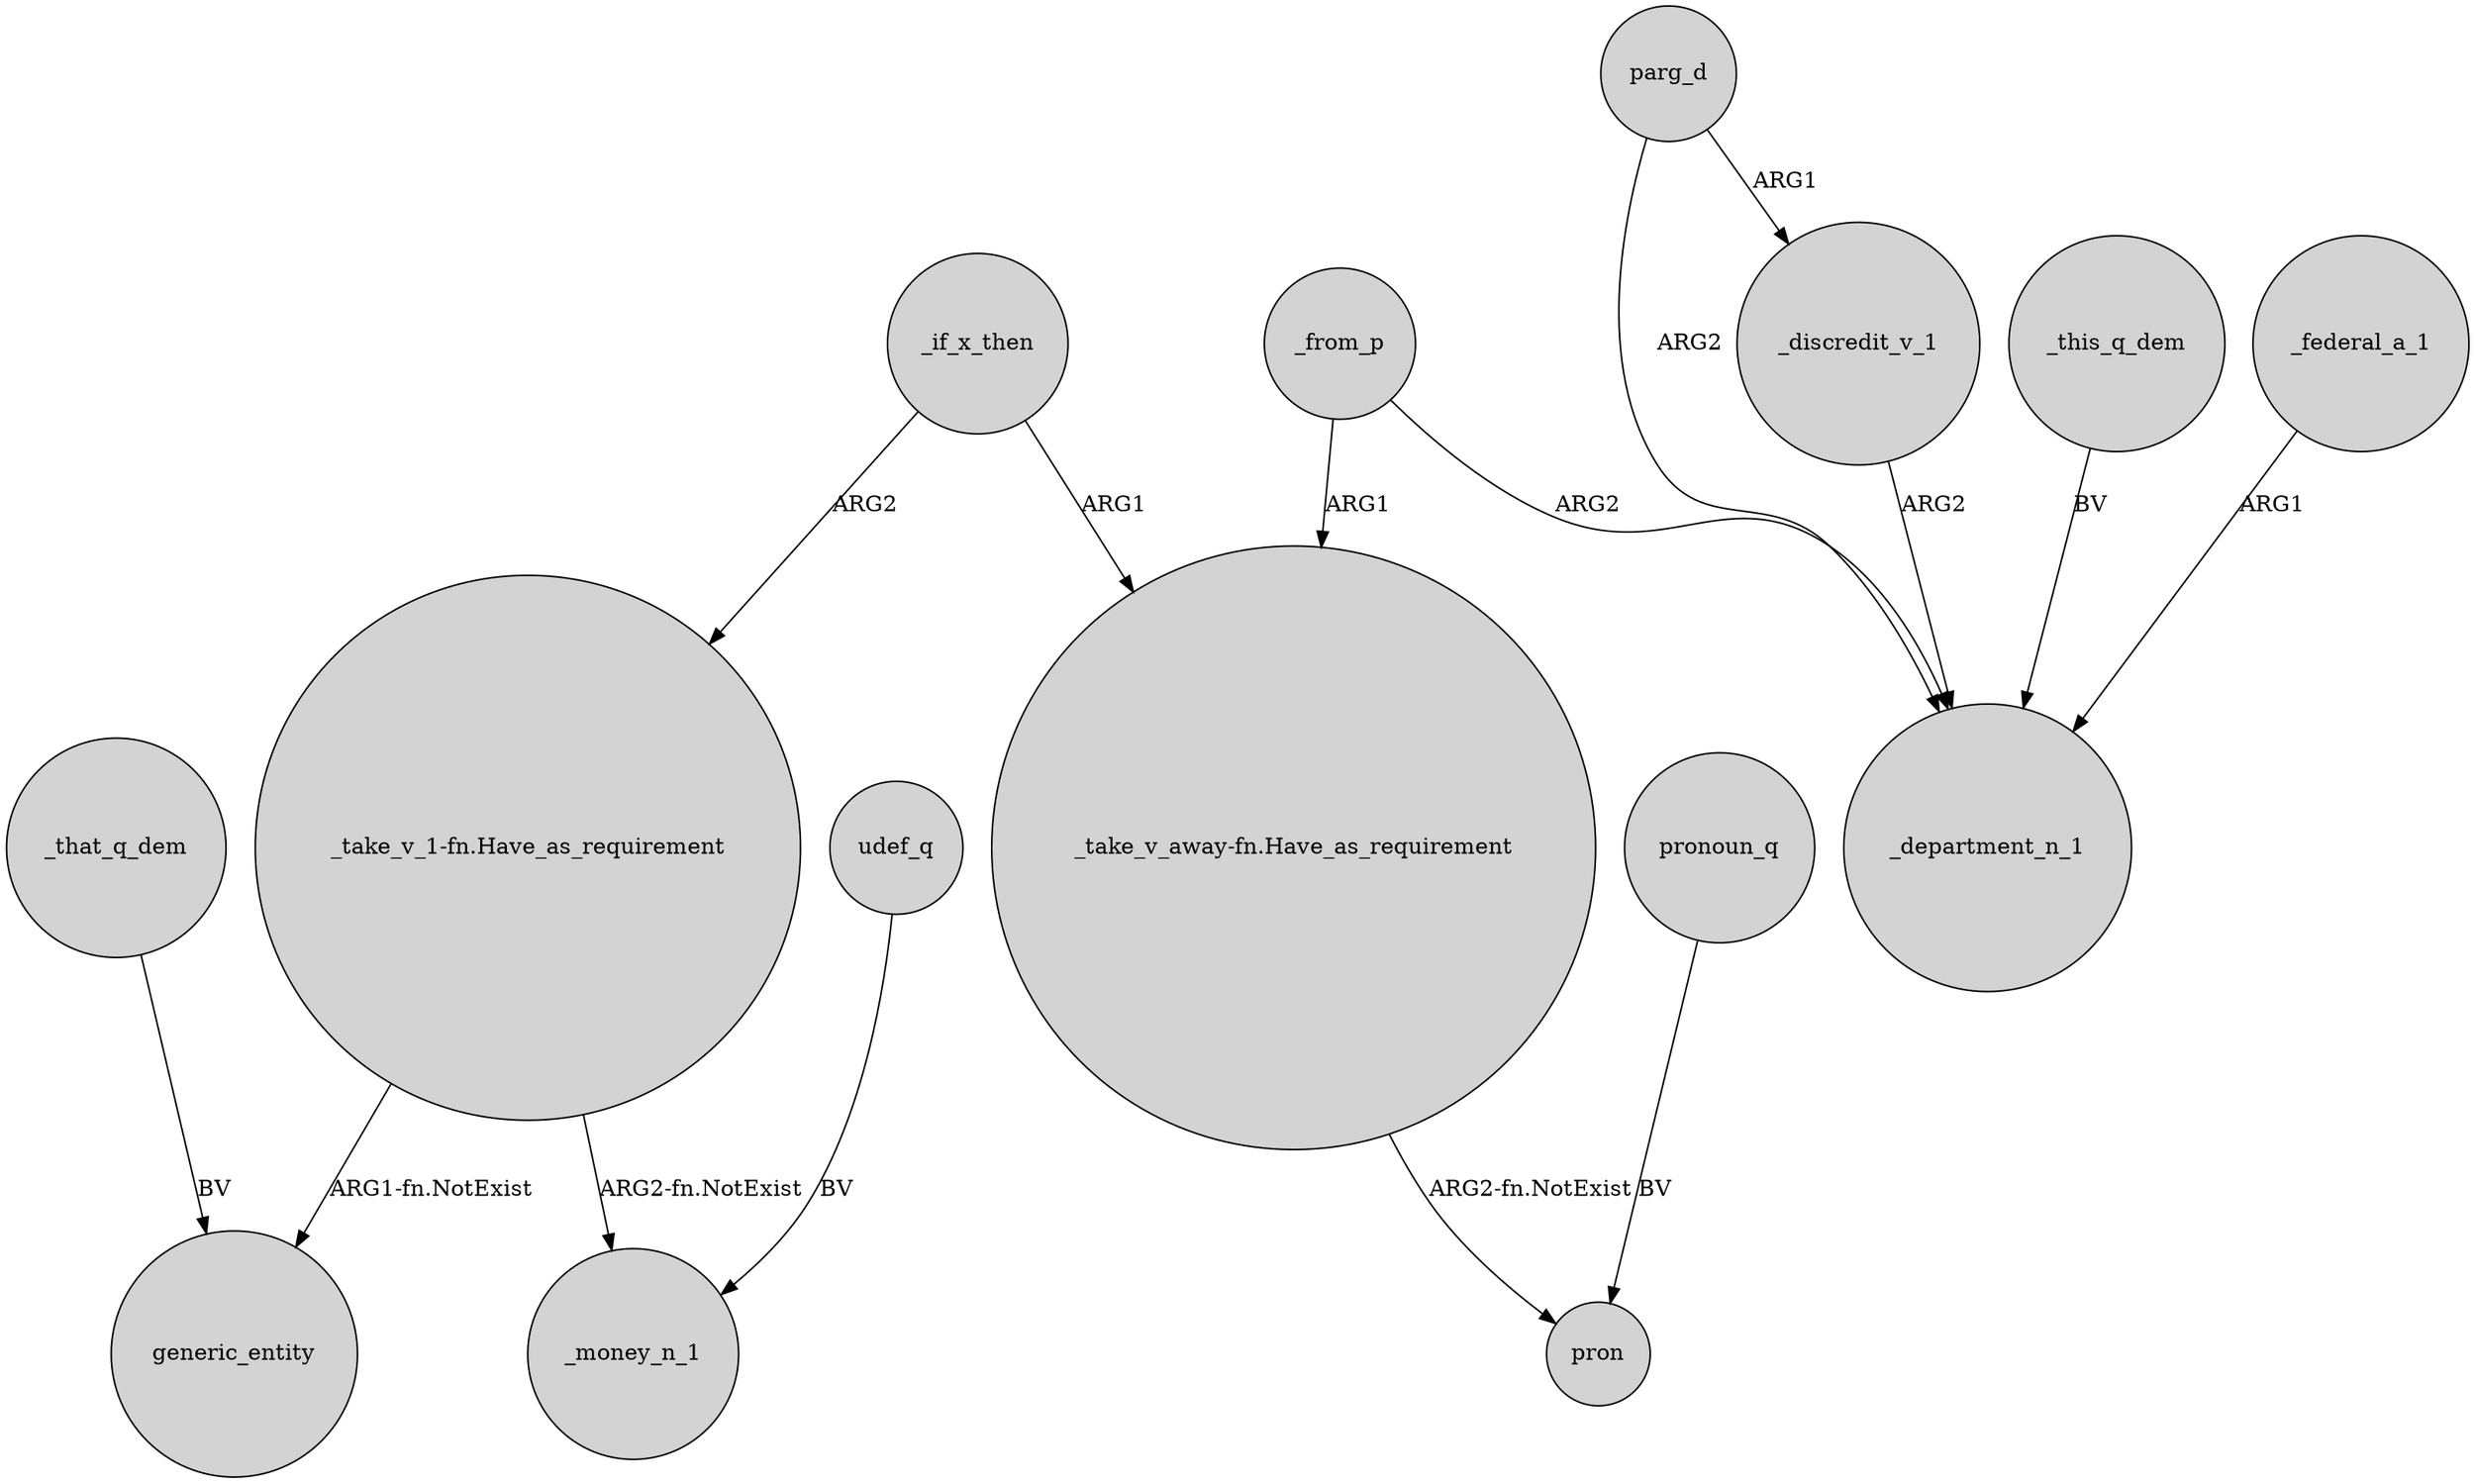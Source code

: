 digraph {
	node [shape=circle style=filled]
	"_take_v_1-fn.Have_as_requirement" -> generic_entity [label="ARG1-fn.NotExist"]
	_this_q_dem -> _department_n_1 [label=BV]
	"_take_v_away-fn.Have_as_requirement" -> pron [label="ARG2-fn.NotExist"]
	udef_q -> _money_n_1 [label=BV]
	_federal_a_1 -> _department_n_1 [label=ARG1]
	parg_d -> _department_n_1 [label=ARG2]
	_if_x_then -> "_take_v_away-fn.Have_as_requirement" [label=ARG1]
	parg_d -> _discredit_v_1 [label=ARG1]
	_if_x_then -> "_take_v_1-fn.Have_as_requirement" [label=ARG2]
	_that_q_dem -> generic_entity [label=BV]
	_discredit_v_1 -> _department_n_1 [label=ARG2]
	_from_p -> _department_n_1 [label=ARG2]
	"_take_v_1-fn.Have_as_requirement" -> _money_n_1 [label="ARG2-fn.NotExist"]
	_from_p -> "_take_v_away-fn.Have_as_requirement" [label=ARG1]
	pronoun_q -> pron [label=BV]
}
